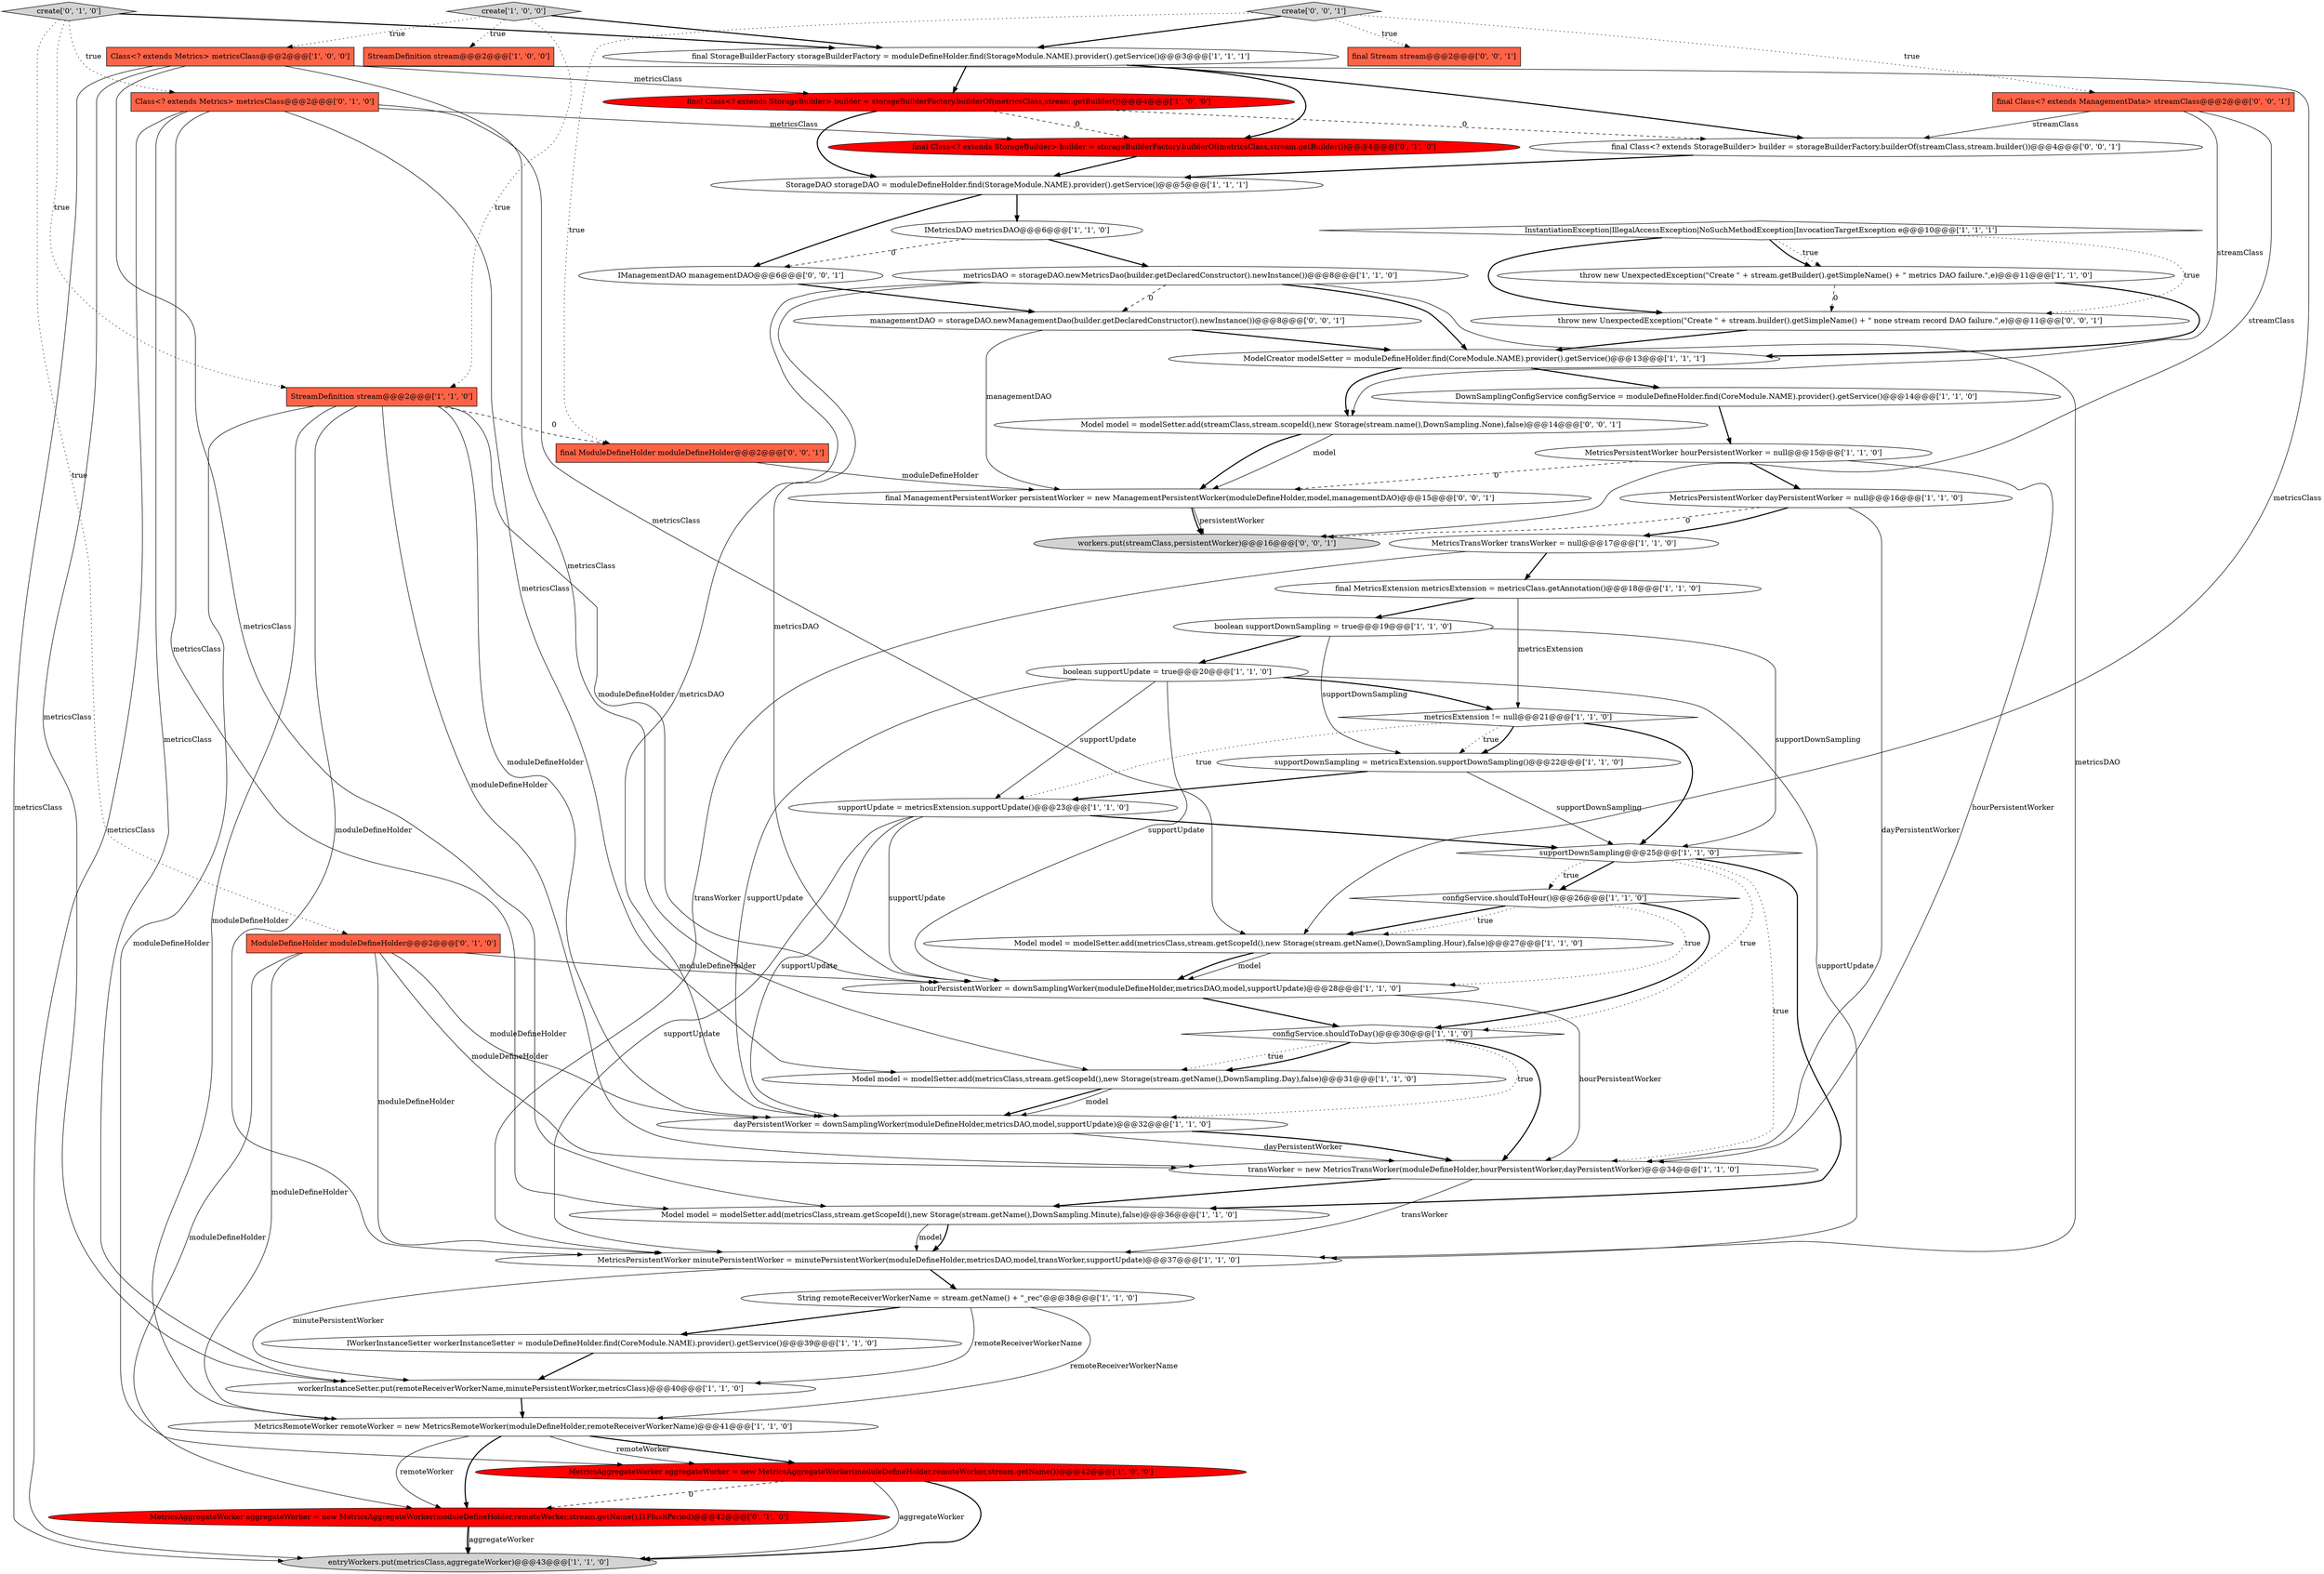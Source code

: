 digraph {
7 [style = filled, label = "final Class<? extends StorageBuilder> builder = storageBuilderFactory.builderOf(metricsClass,stream.getBuilder())@@@4@@@['1', '0', '0']", fillcolor = red, shape = ellipse image = "AAA1AAABBB1BBB"];
1 [style = filled, label = "Model model = modelSetter.add(metricsClass,stream.getScopeId(),new Storage(stream.getName(),DownSampling.Day),false)@@@31@@@['1', '1', '0']", fillcolor = white, shape = ellipse image = "AAA0AAABBB1BBB"];
17 [style = filled, label = "Model model = modelSetter.add(metricsClass,stream.getScopeId(),new Storage(stream.getName(),DownSampling.Minute),false)@@@36@@@['1', '1', '0']", fillcolor = white, shape = ellipse image = "AAA0AAABBB1BBB"];
24 [style = filled, label = "InstantiationException|IllegalAccessException|NoSuchMethodException|InvocationTargetException e@@@10@@@['1', '1', '1']", fillcolor = white, shape = diamond image = "AAA0AAABBB1BBB"];
42 [style = filled, label = "MetricsAggregateWorker aggregateWorker = new MetricsAggregateWorker(moduleDefineHolder,remoteWorker,stream.getName(),l1FlushPeriod)@@@42@@@['0', '1', '0']", fillcolor = red, shape = ellipse image = "AAA1AAABBB2BBB"];
14 [style = filled, label = "IWorkerInstanceSetter workerInstanceSetter = moduleDefineHolder.find(CoreModule.NAME).provider().getService()@@@39@@@['1', '1', '0']", fillcolor = white, shape = ellipse image = "AAA0AAABBB1BBB"];
29 [style = filled, label = "StorageDAO storageDAO = moduleDefineHolder.find(StorageModule.NAME).provider().getService()@@@5@@@['1', '1', '1']", fillcolor = white, shape = ellipse image = "AAA0AAABBB1BBB"];
21 [style = filled, label = "StreamDefinition stream@@@2@@@['1', '1', '0']", fillcolor = tomato, shape = box image = "AAA0AAABBB1BBB"];
5 [style = filled, label = "MetricsRemoteWorker remoteWorker = new MetricsRemoteWorker(moduleDefineHolder,remoteReceiverWorkerName)@@@41@@@['1', '1', '0']", fillcolor = white, shape = ellipse image = "AAA0AAABBB1BBB"];
22 [style = filled, label = "metricsExtension != null@@@21@@@['1', '1', '0']", fillcolor = white, shape = diamond image = "AAA0AAABBB1BBB"];
53 [style = filled, label = "Model model = modelSetter.add(streamClass,stream.scopeId(),new Storage(stream.name(),DownSampling.None),false)@@@14@@@['0', '0', '1']", fillcolor = white, shape = ellipse image = "AAA0AAABBB3BBB"];
23 [style = filled, label = "supportUpdate = metricsExtension.supportUpdate()@@@23@@@['1', '1', '0']", fillcolor = white, shape = ellipse image = "AAA0AAABBB1BBB"];
52 [style = filled, label = "create['0', '0', '1']", fillcolor = lightgray, shape = diamond image = "AAA0AAABBB3BBB"];
30 [style = filled, label = "supportDownSampling@@@25@@@['1', '1', '0']", fillcolor = white, shape = diamond image = "AAA0AAABBB1BBB"];
9 [style = filled, label = "transWorker = new MetricsTransWorker(moduleDefineHolder,hourPersistentWorker,dayPersistentWorker)@@@34@@@['1', '1', '0']", fillcolor = white, shape = ellipse image = "AAA0AAABBB1BBB"];
28 [style = filled, label = "hourPersistentWorker = downSamplingWorker(moduleDefineHolder,metricsDAO,model,supportUpdate)@@@28@@@['1', '1', '0']", fillcolor = white, shape = ellipse image = "AAA0AAABBB1BBB"];
31 [style = filled, label = "final MetricsExtension metricsExtension = metricsClass.getAnnotation()@@@18@@@['1', '1', '0']", fillcolor = white, shape = ellipse image = "AAA0AAABBB1BBB"];
44 [style = filled, label = "managementDAO = storageDAO.newManagementDao(builder.getDeclaredConstructor().newInstance())@@@8@@@['0', '0', '1']", fillcolor = white, shape = ellipse image = "AAA0AAABBB3BBB"];
25 [style = filled, label = "boolean supportDownSampling = true@@@19@@@['1', '1', '0']", fillcolor = white, shape = ellipse image = "AAA0AAABBB1BBB"];
13 [style = filled, label = "final StorageBuilderFactory storageBuilderFactory = moduleDefineHolder.find(StorageModule.NAME).provider().getService()@@@3@@@['1', '1', '1']", fillcolor = white, shape = ellipse image = "AAA0AAABBB1BBB"];
40 [style = filled, label = "ModuleDefineHolder moduleDefineHolder@@@2@@@['0', '1', '0']", fillcolor = tomato, shape = box image = "AAA0AAABBB2BBB"];
46 [style = filled, label = "final Stream stream@@@2@@@['0', '0', '1']", fillcolor = tomato, shape = box image = "AAA0AAABBB3BBB"];
37 [style = filled, label = "workerInstanceSetter.put(remoteReceiverWorkerName,minutePersistentWorker,metricsClass)@@@40@@@['1', '1', '0']", fillcolor = white, shape = ellipse image = "AAA0AAABBB1BBB"];
32 [style = filled, label = "create['1', '0', '0']", fillcolor = lightgray, shape = diamond image = "AAA0AAABBB1BBB"];
47 [style = filled, label = "final Class<? extends ManagementData> streamClass@@@2@@@['0', '0', '1']", fillcolor = tomato, shape = box image = "AAA0AAABBB3BBB"];
11 [style = filled, label = "DownSamplingConfigService configService = moduleDefineHolder.find(CoreModule.NAME).provider().getService()@@@14@@@['1', '1', '0']", fillcolor = white, shape = ellipse image = "AAA0AAABBB1BBB"];
33 [style = filled, label = "String remoteReceiverWorkerName = stream.getName() + \"_rec\"@@@38@@@['1', '1', '0']", fillcolor = white, shape = ellipse image = "AAA0AAABBB1BBB"];
38 [style = filled, label = "final Class<? extends StorageBuilder> builder = storageBuilderFactory.builderOf(metricsClass,stream.getBuilder())@@@4@@@['0', '1', '0']", fillcolor = red, shape = ellipse image = "AAA1AAABBB2BBB"];
6 [style = filled, label = "configService.shouldToHour()@@@26@@@['1', '1', '0']", fillcolor = white, shape = diamond image = "AAA0AAABBB1BBB"];
12 [style = filled, label = "supportDownSampling = metricsExtension.supportDownSampling()@@@22@@@['1', '1', '0']", fillcolor = white, shape = ellipse image = "AAA0AAABBB1BBB"];
16 [style = filled, label = "StreamDefinition stream@@@2@@@['1', '0', '0']", fillcolor = tomato, shape = box image = "AAA0AAABBB1BBB"];
4 [style = filled, label = "boolean supportUpdate = true@@@20@@@['1', '1', '0']", fillcolor = white, shape = ellipse image = "AAA0AAABBB1BBB"];
41 [style = filled, label = "create['0', '1', '0']", fillcolor = lightgray, shape = diamond image = "AAA0AAABBB2BBB"];
43 [style = filled, label = "workers.put(streamClass,persistentWorker)@@@16@@@['0', '0', '1']", fillcolor = lightgray, shape = ellipse image = "AAA0AAABBB3BBB"];
8 [style = filled, label = "metricsDAO = storageDAO.newMetricsDao(builder.getDeclaredConstructor().newInstance())@@@8@@@['1', '1', '0']", fillcolor = white, shape = ellipse image = "AAA0AAABBB1BBB"];
45 [style = filled, label = "final ManagementPersistentWorker persistentWorker = new ManagementPersistentWorker(moduleDefineHolder,model,managementDAO)@@@15@@@['0', '0', '1']", fillcolor = white, shape = ellipse image = "AAA0AAABBB3BBB"];
18 [style = filled, label = "MetricsPersistentWorker minutePersistentWorker = minutePersistentWorker(moduleDefineHolder,metricsDAO,model,transWorker,supportUpdate)@@@37@@@['1', '1', '0']", fillcolor = white, shape = ellipse image = "AAA0AAABBB1BBB"];
39 [style = filled, label = "Class<? extends Metrics> metricsClass@@@2@@@['0', '1', '0']", fillcolor = tomato, shape = box image = "AAA0AAABBB2BBB"];
49 [style = filled, label = "final Class<? extends StorageBuilder> builder = storageBuilderFactory.builderOf(streamClass,stream.builder())@@@4@@@['0', '0', '1']", fillcolor = white, shape = ellipse image = "AAA0AAABBB3BBB"];
51 [style = filled, label = "final ModuleDefineHolder moduleDefineHolder@@@2@@@['0', '0', '1']", fillcolor = tomato, shape = box image = "AAA0AAABBB3BBB"];
35 [style = filled, label = "configService.shouldToDay()@@@30@@@['1', '1', '0']", fillcolor = white, shape = diamond image = "AAA0AAABBB1BBB"];
48 [style = filled, label = "throw new UnexpectedException(\"Create \" + stream.builder().getSimpleName() + \" none stream record DAO failure.\",e)@@@11@@@['0', '0', '1']", fillcolor = white, shape = ellipse image = "AAA0AAABBB3BBB"];
20 [style = filled, label = "MetricsPersistentWorker hourPersistentWorker = null@@@15@@@['1', '1', '0']", fillcolor = white, shape = ellipse image = "AAA0AAABBB1BBB"];
26 [style = filled, label = "Model model = modelSetter.add(metricsClass,stream.getScopeId(),new Storage(stream.getName(),DownSampling.Hour),false)@@@27@@@['1', '1', '0']", fillcolor = white, shape = ellipse image = "AAA0AAABBB1BBB"];
3 [style = filled, label = "MetricsPersistentWorker dayPersistentWorker = null@@@16@@@['1', '1', '0']", fillcolor = white, shape = ellipse image = "AAA0AAABBB1BBB"];
19 [style = filled, label = "Class<? extends Metrics> metricsClass@@@2@@@['1', '0', '0']", fillcolor = tomato, shape = box image = "AAA0AAABBB1BBB"];
15 [style = filled, label = "entryWorkers.put(metricsClass,aggregateWorker)@@@43@@@['1', '1', '0']", fillcolor = lightgray, shape = ellipse image = "AAA0AAABBB1BBB"];
27 [style = filled, label = "throw new UnexpectedException(\"Create \" + stream.getBuilder().getSimpleName() + \" metrics DAO failure.\",e)@@@11@@@['1', '1', '0']", fillcolor = white, shape = ellipse image = "AAA0AAABBB1BBB"];
2 [style = filled, label = "MetricsAggregateWorker aggregateWorker = new MetricsAggregateWorker(moduleDefineHolder,remoteWorker,stream.getName())@@@42@@@['1', '0', '0']", fillcolor = red, shape = ellipse image = "AAA1AAABBB1BBB"];
34 [style = filled, label = "MetricsTransWorker transWorker = null@@@17@@@['1', '1', '0']", fillcolor = white, shape = ellipse image = "AAA0AAABBB1BBB"];
0 [style = filled, label = "IMetricsDAO metricsDAO@@@6@@@['1', '1', '0']", fillcolor = white, shape = ellipse image = "AAA0AAABBB1BBB"];
10 [style = filled, label = "ModelCreator modelSetter = moduleDefineHolder.find(CoreModule.NAME).provider().getService()@@@13@@@['1', '1', '1']", fillcolor = white, shape = ellipse image = "AAA0AAABBB1BBB"];
36 [style = filled, label = "dayPersistentWorker = downSamplingWorker(moduleDefineHolder,metricsDAO,model,supportUpdate)@@@32@@@['1', '1', '0']", fillcolor = white, shape = ellipse image = "AAA0AAABBB1BBB"];
50 [style = filled, label = "IManagementDAO managementDAO@@@6@@@['0', '0', '1']", fillcolor = white, shape = ellipse image = "AAA0AAABBB3BBB"];
2->42 [style = dashed, label="0"];
8->10 [style = bold, label=""];
6->35 [style = bold, label=""];
34->18 [style = solid, label="transWorker"];
19->15 [style = solid, label="metricsClass"];
19->37 [style = solid, label="metricsClass"];
4->18 [style = solid, label="supportUpdate"];
50->44 [style = bold, label=""];
7->49 [style = dashed, label="0"];
29->0 [style = bold, label=""];
10->53 [style = bold, label=""];
13->49 [style = bold, label=""];
52->51 [style = dotted, label="true"];
23->28 [style = solid, label="supportUpdate"];
52->13 [style = bold, label=""];
30->6 [style = bold, label=""];
24->27 [style = dotted, label="true"];
22->30 [style = bold, label=""];
3->34 [style = bold, label=""];
26->28 [style = solid, label="model"];
37->5 [style = bold, label=""];
35->1 [style = dotted, label="true"];
6->26 [style = dotted, label="true"];
39->26 [style = solid, label="metricsClass"];
41->40 [style = dotted, label="true"];
45->43 [style = bold, label=""];
47->43 [style = solid, label="streamClass"];
52->46 [style = dotted, label="true"];
2->15 [style = bold, label=""];
0->8 [style = bold, label=""];
48->10 [style = bold, label=""];
26->28 [style = bold, label=""];
25->12 [style = solid, label="supportDownSampling"];
23->18 [style = solid, label="supportUpdate"];
21->9 [style = solid, label="moduleDefineHolder"];
8->18 [style = solid, label="metricsDAO"];
24->27 [style = bold, label=""];
41->13 [style = bold, label=""];
17->18 [style = solid, label="model"];
42->15 [style = bold, label=""];
41->21 [style = dotted, label="true"];
10->11 [style = bold, label=""];
7->29 [style = bold, label=""];
14->37 [style = bold, label=""];
36->9 [style = solid, label="dayPersistentWorker"];
36->9 [style = bold, label=""];
23->30 [style = bold, label=""];
22->23 [style = dotted, label="true"];
20->9 [style = solid, label="hourPersistentWorker"];
40->36 [style = solid, label="moduleDefineHolder"];
30->6 [style = dotted, label="true"];
34->31 [style = bold, label=""];
9->17 [style = bold, label=""];
20->3 [style = bold, label=""];
40->18 [style = solid, label="moduleDefineHolder"];
39->37 [style = solid, label="metricsClass"];
28->35 [style = bold, label=""];
21->36 [style = solid, label="moduleDefineHolder"];
7->38 [style = dashed, label="0"];
32->19 [style = dotted, label="true"];
30->9 [style = dotted, label="true"];
12->30 [style = solid, label="supportDownSampling"];
0->50 [style = dashed, label="0"];
4->22 [style = bold, label=""];
9->18 [style = solid, label="transWorker"];
40->9 [style = solid, label="moduleDefineHolder"];
23->36 [style = solid, label="supportUpdate"];
31->25 [style = bold, label=""];
30->17 [style = bold, label=""];
6->26 [style = bold, label=""];
51->45 [style = solid, label="moduleDefineHolder"];
35->9 [style = bold, label=""];
42->15 [style = solid, label="aggregateWorker"];
53->45 [style = solid, label="model"];
18->33 [style = bold, label=""];
19->26 [style = solid, label="metricsClass"];
21->5 [style = solid, label="moduleDefineHolder"];
40->28 [style = solid, label="moduleDefineHolder"];
8->28 [style = solid, label="metricsDAO"];
2->15 [style = solid, label="aggregateWorker"];
5->42 [style = solid, label="remoteWorker"];
39->38 [style = solid, label="metricsClass"];
21->28 [style = solid, label="moduleDefineHolder"];
35->1 [style = bold, label=""];
29->50 [style = bold, label=""];
27->10 [style = bold, label=""];
24->48 [style = dotted, label="true"];
25->30 [style = solid, label="supportDownSampling"];
19->1 [style = solid, label="metricsClass"];
4->23 [style = solid, label="supportUpdate"];
8->44 [style = dashed, label="0"];
52->47 [style = dotted, label="true"];
19->17 [style = solid, label="metricsClass"];
27->48 [style = dashed, label="0"];
40->5 [style = solid, label="moduleDefineHolder"];
49->29 [style = bold, label=""];
31->22 [style = solid, label="metricsExtension"];
11->20 [style = bold, label=""];
33->14 [style = bold, label=""];
32->21 [style = dotted, label="true"];
40->42 [style = solid, label="moduleDefineHolder"];
20->45 [style = dashed, label="0"];
35->36 [style = dotted, label="true"];
38->29 [style = bold, label=""];
39->15 [style = solid, label="metricsClass"];
18->37 [style = solid, label="minutePersistentWorker"];
44->10 [style = bold, label=""];
47->53 [style = solid, label="streamClass"];
25->4 [style = bold, label=""];
41->39 [style = dotted, label="true"];
1->36 [style = bold, label=""];
53->45 [style = bold, label=""];
21->18 [style = solid, label="moduleDefineHolder"];
1->36 [style = solid, label="model"];
22->12 [style = dotted, label="true"];
45->43 [style = solid, label="persistentWorker"];
6->28 [style = dotted, label="true"];
5->2 [style = bold, label=""];
33->37 [style = solid, label="remoteReceiverWorkerName"];
8->36 [style = solid, label="metricsDAO"];
4->28 [style = solid, label="supportUpdate"];
30->35 [style = dotted, label="true"];
3->9 [style = solid, label="dayPersistentWorker"];
47->49 [style = solid, label="streamClass"];
13->7 [style = bold, label=""];
44->45 [style = solid, label="managementDAO"];
22->12 [style = bold, label=""];
17->18 [style = bold, label=""];
39->17 [style = solid, label="metricsClass"];
3->43 [style = dashed, label="0"];
21->51 [style = dashed, label="0"];
13->38 [style = bold, label=""];
12->23 [style = bold, label=""];
5->42 [style = bold, label=""];
32->13 [style = bold, label=""];
33->5 [style = solid, label="remoteReceiverWorkerName"];
32->16 [style = dotted, label="true"];
39->1 [style = solid, label="metricsClass"];
19->7 [style = solid, label="metricsClass"];
4->36 [style = solid, label="supportUpdate"];
28->9 [style = solid, label="hourPersistentWorker"];
5->2 [style = solid, label="remoteWorker"];
21->2 [style = solid, label="moduleDefineHolder"];
24->48 [style = bold, label=""];
}
